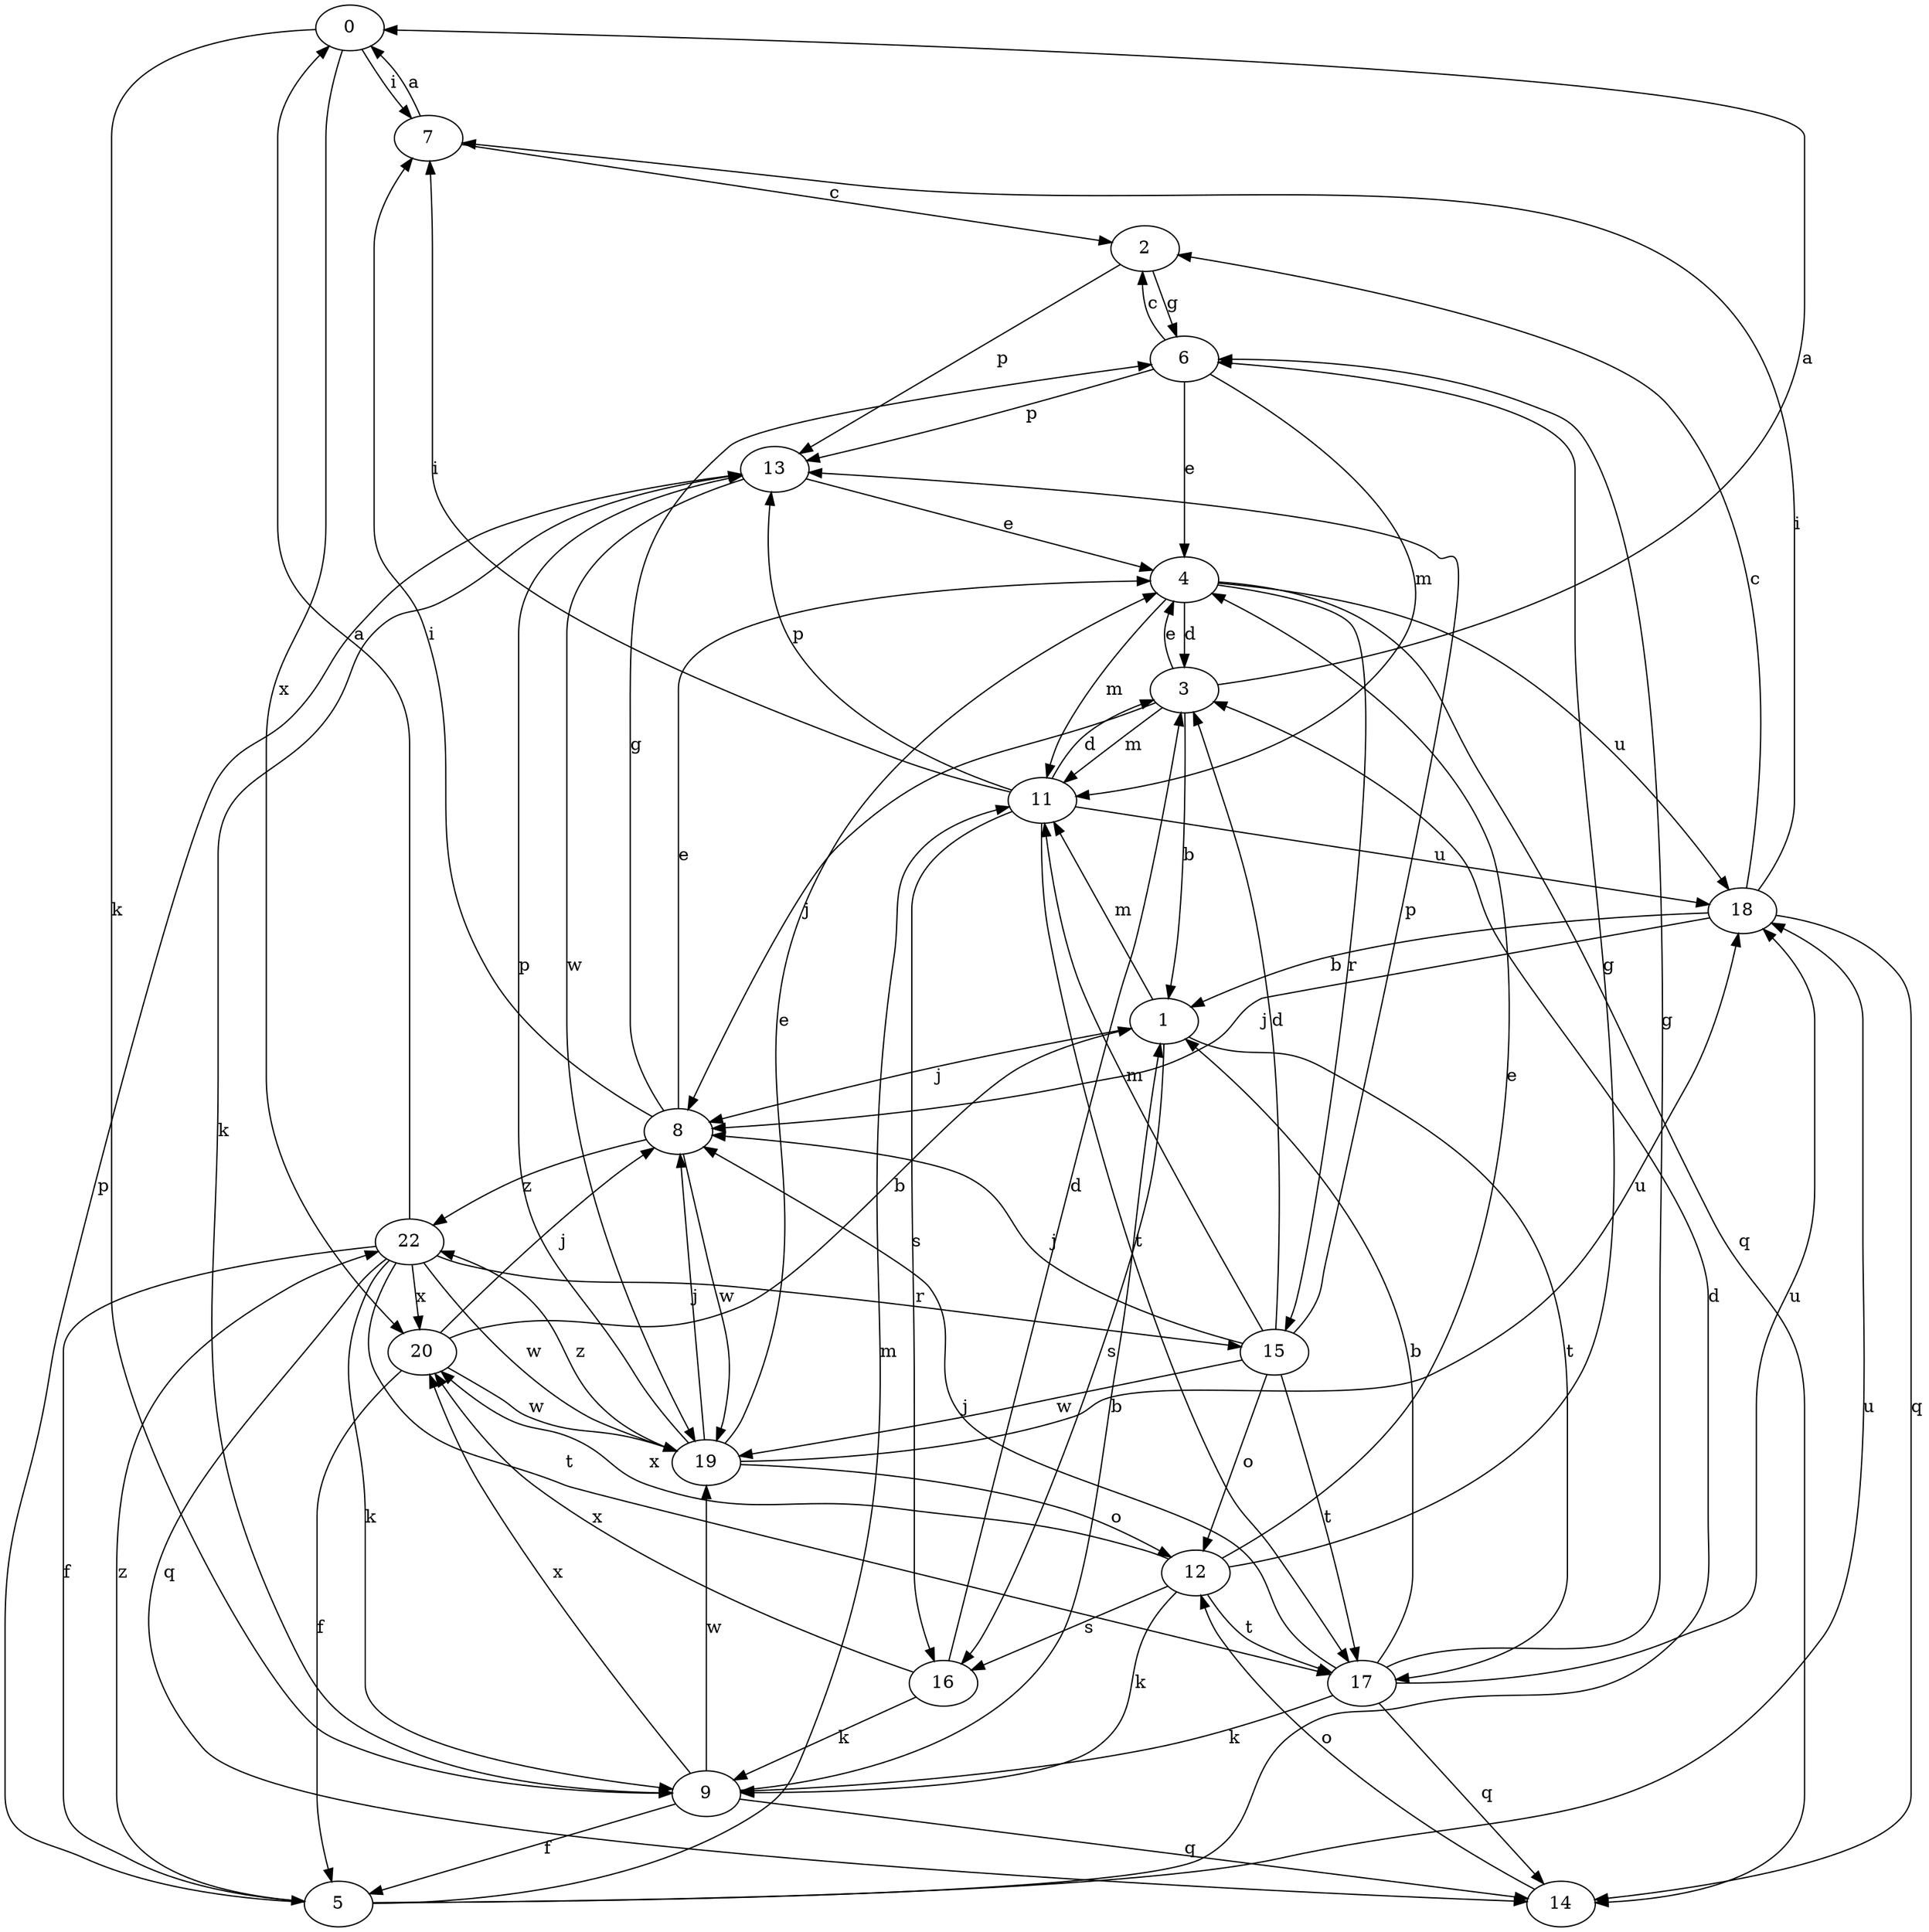 strict digraph  {
0;
1;
2;
3;
4;
5;
6;
7;
8;
9;
11;
12;
13;
14;
15;
16;
17;
18;
19;
20;
22;
0 -> 7  [label=i];
0 -> 9  [label=k];
0 -> 20  [label=x];
1 -> 8  [label=j];
1 -> 11  [label=m];
1 -> 16  [label=s];
1 -> 17  [label=t];
2 -> 6  [label=g];
2 -> 13  [label=p];
3 -> 0  [label=a];
3 -> 1  [label=b];
3 -> 4  [label=e];
3 -> 8  [label=j];
3 -> 11  [label=m];
4 -> 3  [label=d];
4 -> 11  [label=m];
4 -> 14  [label=q];
4 -> 15  [label=r];
4 -> 18  [label=u];
5 -> 3  [label=d];
5 -> 11  [label=m];
5 -> 13  [label=p];
5 -> 18  [label=u];
5 -> 22  [label=z];
6 -> 2  [label=c];
6 -> 4  [label=e];
6 -> 11  [label=m];
6 -> 13  [label=p];
7 -> 0  [label=a];
7 -> 2  [label=c];
8 -> 4  [label=e];
8 -> 6  [label=g];
8 -> 7  [label=i];
8 -> 19  [label=w];
8 -> 22  [label=z];
9 -> 1  [label=b];
9 -> 5  [label=f];
9 -> 14  [label=q];
9 -> 19  [label=w];
9 -> 20  [label=x];
11 -> 3  [label=d];
11 -> 7  [label=i];
11 -> 13  [label=p];
11 -> 16  [label=s];
11 -> 17  [label=t];
11 -> 18  [label=u];
12 -> 4  [label=e];
12 -> 6  [label=g];
12 -> 9  [label=k];
12 -> 16  [label=s];
12 -> 17  [label=t];
12 -> 20  [label=x];
13 -> 4  [label=e];
13 -> 9  [label=k];
13 -> 19  [label=w];
14 -> 12  [label=o];
15 -> 3  [label=d];
15 -> 8  [label=j];
15 -> 11  [label=m];
15 -> 12  [label=o];
15 -> 13  [label=p];
15 -> 17  [label=t];
15 -> 19  [label=w];
16 -> 3  [label=d];
16 -> 9  [label=k];
16 -> 20  [label=x];
17 -> 1  [label=b];
17 -> 6  [label=g];
17 -> 8  [label=j];
17 -> 9  [label=k];
17 -> 14  [label=q];
17 -> 18  [label=u];
18 -> 1  [label=b];
18 -> 2  [label=c];
18 -> 7  [label=i];
18 -> 8  [label=j];
18 -> 14  [label=q];
19 -> 4  [label=e];
19 -> 8  [label=j];
19 -> 12  [label=o];
19 -> 13  [label=p];
19 -> 18  [label=u];
19 -> 22  [label=z];
20 -> 1  [label=b];
20 -> 5  [label=f];
20 -> 8  [label=j];
20 -> 19  [label=w];
22 -> 0  [label=a];
22 -> 5  [label=f];
22 -> 9  [label=k];
22 -> 14  [label=q];
22 -> 15  [label=r];
22 -> 17  [label=t];
22 -> 19  [label=w];
22 -> 20  [label=x];
}
